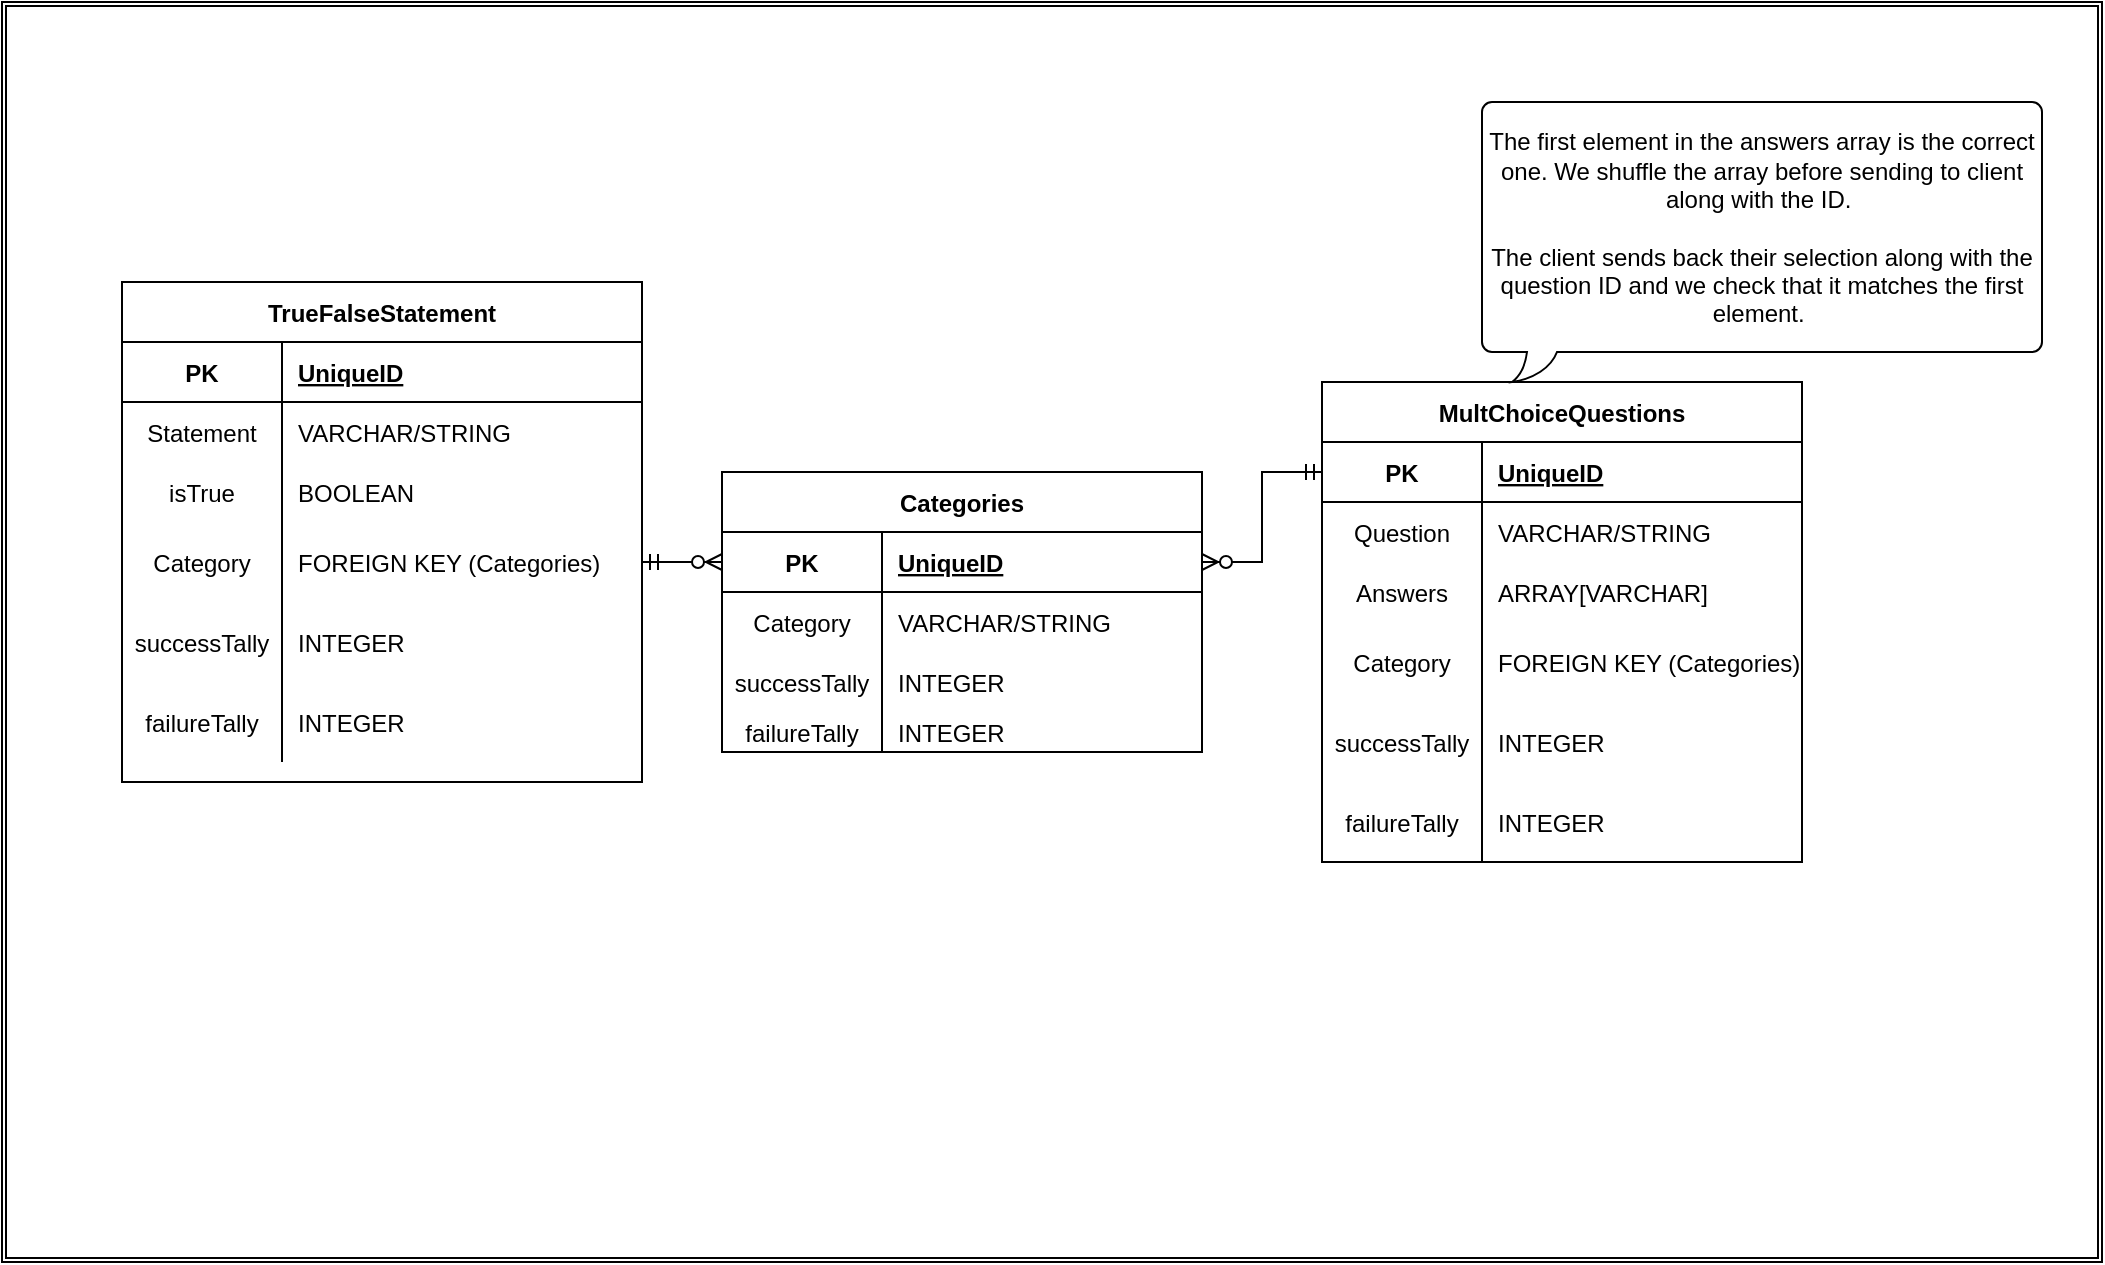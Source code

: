 <mxfile version="20.4.2" type="github">
  <diagram id="othMuNroz8k8Zkh1UlyM" name="Page-1">
    <mxGraphModel dx="1422" dy="3136" grid="1" gridSize="10" guides="1" tooltips="1" connect="1" arrows="1" fold="1" page="1" pageScale="1" pageWidth="1654" pageHeight="2336" math="0" shadow="0">
      <root>
        <mxCell id="0" />
        <mxCell id="1" parent="0" />
        <mxCell id="A3tnymUUOZcjtxlYK-Pr-56" value="" style="shape=ext;double=1;rounded=0;whiteSpace=wrap;html=1;" vertex="1" parent="1">
          <mxGeometry x="40" y="-20" width="1050" height="630" as="geometry" />
        </mxCell>
        <mxCell id="A3tnymUUOZcjtxlYK-Pr-3" value="TrueFalseStatement" style="shape=table;startSize=30;container=1;collapsible=1;childLayout=tableLayout;fixedRows=1;rowLines=0;fontStyle=1;align=center;resizeLast=1;" vertex="1" parent="1">
          <mxGeometry x="100" y="120" width="260" height="250" as="geometry" />
        </mxCell>
        <mxCell id="A3tnymUUOZcjtxlYK-Pr-4" value="" style="shape=tableRow;horizontal=0;startSize=0;swimlaneHead=0;swimlaneBody=0;fillColor=none;collapsible=0;dropTarget=0;points=[[0,0.5],[1,0.5]];portConstraint=eastwest;top=0;left=0;right=0;bottom=1;" vertex="1" parent="A3tnymUUOZcjtxlYK-Pr-3">
          <mxGeometry y="30" width="260" height="30" as="geometry" />
        </mxCell>
        <mxCell id="A3tnymUUOZcjtxlYK-Pr-5" value="PK" style="shape=partialRectangle;connectable=0;fillColor=none;top=0;left=0;bottom=0;right=0;fontStyle=1;overflow=hidden;" vertex="1" parent="A3tnymUUOZcjtxlYK-Pr-4">
          <mxGeometry width="80" height="30" as="geometry">
            <mxRectangle width="80" height="30" as="alternateBounds" />
          </mxGeometry>
        </mxCell>
        <mxCell id="A3tnymUUOZcjtxlYK-Pr-6" value="UniqueID" style="shape=partialRectangle;connectable=0;fillColor=none;top=0;left=0;bottom=0;right=0;align=left;spacingLeft=6;fontStyle=5;overflow=hidden;" vertex="1" parent="A3tnymUUOZcjtxlYK-Pr-4">
          <mxGeometry x="80" width="180" height="30" as="geometry">
            <mxRectangle width="180" height="30" as="alternateBounds" />
          </mxGeometry>
        </mxCell>
        <mxCell id="A3tnymUUOZcjtxlYK-Pr-7" value="" style="shape=tableRow;horizontal=0;startSize=0;swimlaneHead=0;swimlaneBody=0;fillColor=none;collapsible=0;dropTarget=0;points=[[0,0.5],[1,0.5]];portConstraint=eastwest;top=0;left=0;right=0;bottom=0;" vertex="1" parent="A3tnymUUOZcjtxlYK-Pr-3">
          <mxGeometry y="60" width="260" height="30" as="geometry" />
        </mxCell>
        <mxCell id="A3tnymUUOZcjtxlYK-Pr-8" value="Statement" style="shape=partialRectangle;connectable=0;fillColor=none;top=0;left=0;bottom=0;right=0;editable=1;overflow=hidden;" vertex="1" parent="A3tnymUUOZcjtxlYK-Pr-7">
          <mxGeometry width="80" height="30" as="geometry">
            <mxRectangle width="80" height="30" as="alternateBounds" />
          </mxGeometry>
        </mxCell>
        <mxCell id="A3tnymUUOZcjtxlYK-Pr-9" value="VARCHAR/STRING" style="shape=partialRectangle;connectable=0;fillColor=none;top=0;left=0;bottom=0;right=0;align=left;spacingLeft=6;overflow=hidden;" vertex="1" parent="A3tnymUUOZcjtxlYK-Pr-7">
          <mxGeometry x="80" width="180" height="30" as="geometry">
            <mxRectangle width="180" height="30" as="alternateBounds" />
          </mxGeometry>
        </mxCell>
        <mxCell id="A3tnymUUOZcjtxlYK-Pr-10" value="" style="shape=tableRow;horizontal=0;startSize=0;swimlaneHead=0;swimlaneBody=0;fillColor=none;collapsible=0;dropTarget=0;points=[[0,0.5],[1,0.5]];portConstraint=eastwest;top=0;left=0;right=0;bottom=0;" vertex="1" parent="A3tnymUUOZcjtxlYK-Pr-3">
          <mxGeometry y="90" width="260" height="30" as="geometry" />
        </mxCell>
        <mxCell id="A3tnymUUOZcjtxlYK-Pr-11" value="isTrue" style="shape=partialRectangle;connectable=0;fillColor=none;top=0;left=0;bottom=0;right=0;editable=1;overflow=hidden;" vertex="1" parent="A3tnymUUOZcjtxlYK-Pr-10">
          <mxGeometry width="80" height="30" as="geometry">
            <mxRectangle width="80" height="30" as="alternateBounds" />
          </mxGeometry>
        </mxCell>
        <mxCell id="A3tnymUUOZcjtxlYK-Pr-12" value="BOOLEAN" style="shape=partialRectangle;connectable=0;fillColor=none;top=0;left=0;bottom=0;right=0;align=left;spacingLeft=6;overflow=hidden;" vertex="1" parent="A3tnymUUOZcjtxlYK-Pr-10">
          <mxGeometry x="80" width="180" height="30" as="geometry">
            <mxRectangle width="180" height="30" as="alternateBounds" />
          </mxGeometry>
        </mxCell>
        <mxCell id="A3tnymUUOZcjtxlYK-Pr-13" value="" style="shape=tableRow;horizontal=0;startSize=0;swimlaneHead=0;swimlaneBody=0;fillColor=none;collapsible=0;dropTarget=0;points=[[0,0.5],[1,0.5]];portConstraint=eastwest;top=0;left=0;right=0;bottom=0;" vertex="1" parent="A3tnymUUOZcjtxlYK-Pr-3">
          <mxGeometry y="120" width="260" height="40" as="geometry" />
        </mxCell>
        <mxCell id="A3tnymUUOZcjtxlYK-Pr-14" value="Category" style="shape=partialRectangle;connectable=0;fillColor=none;top=0;left=0;bottom=0;right=0;editable=1;overflow=hidden;" vertex="1" parent="A3tnymUUOZcjtxlYK-Pr-13">
          <mxGeometry width="80" height="40" as="geometry">
            <mxRectangle width="80" height="40" as="alternateBounds" />
          </mxGeometry>
        </mxCell>
        <mxCell id="A3tnymUUOZcjtxlYK-Pr-15" value="FOREIGN KEY (Categories)" style="shape=partialRectangle;connectable=0;fillColor=none;top=0;left=0;bottom=0;right=0;align=left;spacingLeft=6;overflow=hidden;" vertex="1" parent="A3tnymUUOZcjtxlYK-Pr-13">
          <mxGeometry x="80" width="180" height="40" as="geometry">
            <mxRectangle width="180" height="40" as="alternateBounds" />
          </mxGeometry>
        </mxCell>
        <mxCell id="A3tnymUUOZcjtxlYK-Pr-65" style="shape=tableRow;horizontal=0;startSize=0;swimlaneHead=0;swimlaneBody=0;fillColor=none;collapsible=0;dropTarget=0;points=[[0,0.5],[1,0.5]];portConstraint=eastwest;top=0;left=0;right=0;bottom=0;" vertex="1" parent="A3tnymUUOZcjtxlYK-Pr-3">
          <mxGeometry y="160" width="260" height="40" as="geometry" />
        </mxCell>
        <mxCell id="A3tnymUUOZcjtxlYK-Pr-66" value="successTally" style="shape=partialRectangle;connectable=0;fillColor=none;top=0;left=0;bottom=0;right=0;editable=1;overflow=hidden;" vertex="1" parent="A3tnymUUOZcjtxlYK-Pr-65">
          <mxGeometry width="80" height="40" as="geometry">
            <mxRectangle width="80" height="40" as="alternateBounds" />
          </mxGeometry>
        </mxCell>
        <mxCell id="A3tnymUUOZcjtxlYK-Pr-67" value="INTEGER" style="shape=partialRectangle;connectable=0;fillColor=none;top=0;left=0;bottom=0;right=0;align=left;spacingLeft=6;overflow=hidden;" vertex="1" parent="A3tnymUUOZcjtxlYK-Pr-65">
          <mxGeometry x="80" width="180" height="40" as="geometry">
            <mxRectangle width="180" height="40" as="alternateBounds" />
          </mxGeometry>
        </mxCell>
        <mxCell id="A3tnymUUOZcjtxlYK-Pr-68" style="shape=tableRow;horizontal=0;startSize=0;swimlaneHead=0;swimlaneBody=0;fillColor=none;collapsible=0;dropTarget=0;points=[[0,0.5],[1,0.5]];portConstraint=eastwest;top=0;left=0;right=0;bottom=0;" vertex="1" parent="A3tnymUUOZcjtxlYK-Pr-3">
          <mxGeometry y="200" width="260" height="40" as="geometry" />
        </mxCell>
        <mxCell id="A3tnymUUOZcjtxlYK-Pr-69" value="failureTally" style="shape=partialRectangle;connectable=0;fillColor=none;top=0;left=0;bottom=0;right=0;editable=1;overflow=hidden;" vertex="1" parent="A3tnymUUOZcjtxlYK-Pr-68">
          <mxGeometry width="80" height="40" as="geometry">
            <mxRectangle width="80" height="40" as="alternateBounds" />
          </mxGeometry>
        </mxCell>
        <mxCell id="A3tnymUUOZcjtxlYK-Pr-70" value="INTEGER" style="shape=partialRectangle;connectable=0;fillColor=none;top=0;left=0;bottom=0;right=0;align=left;spacingLeft=6;overflow=hidden;" vertex="1" parent="A3tnymUUOZcjtxlYK-Pr-68">
          <mxGeometry x="80" width="180" height="40" as="geometry">
            <mxRectangle width="180" height="40" as="alternateBounds" />
          </mxGeometry>
        </mxCell>
        <mxCell id="A3tnymUUOZcjtxlYK-Pr-29" value="MultChoiceQuestions" style="shape=table;startSize=30;container=1;collapsible=1;childLayout=tableLayout;fixedRows=1;rowLines=0;fontStyle=1;align=center;resizeLast=1;" vertex="1" parent="1">
          <mxGeometry x="700" y="170" width="240" height="240" as="geometry" />
        </mxCell>
        <mxCell id="A3tnymUUOZcjtxlYK-Pr-30" value="" style="shape=tableRow;horizontal=0;startSize=0;swimlaneHead=0;swimlaneBody=0;fillColor=none;collapsible=0;dropTarget=0;points=[[0,0.5],[1,0.5]];portConstraint=eastwest;top=0;left=0;right=0;bottom=1;" vertex="1" parent="A3tnymUUOZcjtxlYK-Pr-29">
          <mxGeometry y="30" width="240" height="30" as="geometry" />
        </mxCell>
        <mxCell id="A3tnymUUOZcjtxlYK-Pr-31" value="PK" style="shape=partialRectangle;connectable=0;fillColor=none;top=0;left=0;bottom=0;right=0;fontStyle=1;overflow=hidden;" vertex="1" parent="A3tnymUUOZcjtxlYK-Pr-30">
          <mxGeometry width="80" height="30" as="geometry">
            <mxRectangle width="80" height="30" as="alternateBounds" />
          </mxGeometry>
        </mxCell>
        <mxCell id="A3tnymUUOZcjtxlYK-Pr-32" value="UniqueID" style="shape=partialRectangle;connectable=0;fillColor=none;top=0;left=0;bottom=0;right=0;align=left;spacingLeft=6;fontStyle=5;overflow=hidden;" vertex="1" parent="A3tnymUUOZcjtxlYK-Pr-30">
          <mxGeometry x="80" width="160" height="30" as="geometry">
            <mxRectangle width="160" height="30" as="alternateBounds" />
          </mxGeometry>
        </mxCell>
        <mxCell id="A3tnymUUOZcjtxlYK-Pr-33" value="" style="shape=tableRow;horizontal=0;startSize=0;swimlaneHead=0;swimlaneBody=0;fillColor=none;collapsible=0;dropTarget=0;points=[[0,0.5],[1,0.5]];portConstraint=eastwest;top=0;left=0;right=0;bottom=0;" vertex="1" parent="A3tnymUUOZcjtxlYK-Pr-29">
          <mxGeometry y="60" width="240" height="30" as="geometry" />
        </mxCell>
        <mxCell id="A3tnymUUOZcjtxlYK-Pr-34" value="Question" style="shape=partialRectangle;connectable=0;fillColor=none;top=0;left=0;bottom=0;right=0;editable=1;overflow=hidden;" vertex="1" parent="A3tnymUUOZcjtxlYK-Pr-33">
          <mxGeometry width="80" height="30" as="geometry">
            <mxRectangle width="80" height="30" as="alternateBounds" />
          </mxGeometry>
        </mxCell>
        <mxCell id="A3tnymUUOZcjtxlYK-Pr-35" value="VARCHAR/STRING" style="shape=partialRectangle;connectable=0;fillColor=none;top=0;left=0;bottom=0;right=0;align=left;spacingLeft=6;overflow=hidden;" vertex="1" parent="A3tnymUUOZcjtxlYK-Pr-33">
          <mxGeometry x="80" width="160" height="30" as="geometry">
            <mxRectangle width="160" height="30" as="alternateBounds" />
          </mxGeometry>
        </mxCell>
        <mxCell id="A3tnymUUOZcjtxlYK-Pr-36" value="" style="shape=tableRow;horizontal=0;startSize=0;swimlaneHead=0;swimlaneBody=0;fillColor=none;collapsible=0;dropTarget=0;points=[[0,0.5],[1,0.5]];portConstraint=eastwest;top=0;left=0;right=0;bottom=0;" vertex="1" parent="A3tnymUUOZcjtxlYK-Pr-29">
          <mxGeometry y="90" width="240" height="30" as="geometry" />
        </mxCell>
        <mxCell id="A3tnymUUOZcjtxlYK-Pr-37" value="Answers" style="shape=partialRectangle;connectable=0;fillColor=none;top=0;left=0;bottom=0;right=0;editable=1;overflow=hidden;" vertex="1" parent="A3tnymUUOZcjtxlYK-Pr-36">
          <mxGeometry width="80" height="30" as="geometry">
            <mxRectangle width="80" height="30" as="alternateBounds" />
          </mxGeometry>
        </mxCell>
        <mxCell id="A3tnymUUOZcjtxlYK-Pr-38" value="ARRAY[VARCHAR]" style="shape=partialRectangle;connectable=0;fillColor=none;top=0;left=0;bottom=0;right=0;align=left;spacingLeft=6;overflow=hidden;" vertex="1" parent="A3tnymUUOZcjtxlYK-Pr-36">
          <mxGeometry x="80" width="160" height="30" as="geometry">
            <mxRectangle width="160" height="30" as="alternateBounds" />
          </mxGeometry>
        </mxCell>
        <mxCell id="A3tnymUUOZcjtxlYK-Pr-39" value="" style="shape=tableRow;horizontal=0;startSize=0;swimlaneHead=0;swimlaneBody=0;fillColor=none;collapsible=0;dropTarget=0;points=[[0,0.5],[1,0.5]];portConstraint=eastwest;top=0;left=0;right=0;bottom=0;" vertex="1" parent="A3tnymUUOZcjtxlYK-Pr-29">
          <mxGeometry y="120" width="240" height="40" as="geometry" />
        </mxCell>
        <mxCell id="A3tnymUUOZcjtxlYK-Pr-40" value="Category" style="shape=partialRectangle;connectable=0;fillColor=none;top=0;left=0;bottom=0;right=0;editable=1;overflow=hidden;" vertex="1" parent="A3tnymUUOZcjtxlYK-Pr-39">
          <mxGeometry width="80" height="40" as="geometry">
            <mxRectangle width="80" height="40" as="alternateBounds" />
          </mxGeometry>
        </mxCell>
        <mxCell id="A3tnymUUOZcjtxlYK-Pr-41" value="FOREIGN KEY (Categories)" style="shape=partialRectangle;connectable=0;fillColor=none;top=0;left=0;bottom=0;right=0;align=left;spacingLeft=6;overflow=hidden;" vertex="1" parent="A3tnymUUOZcjtxlYK-Pr-39">
          <mxGeometry x="80" width="160" height="40" as="geometry">
            <mxRectangle width="160" height="40" as="alternateBounds" />
          </mxGeometry>
        </mxCell>
        <mxCell id="A3tnymUUOZcjtxlYK-Pr-59" style="shape=tableRow;horizontal=0;startSize=0;swimlaneHead=0;swimlaneBody=0;fillColor=none;collapsible=0;dropTarget=0;points=[[0,0.5],[1,0.5]];portConstraint=eastwest;top=0;left=0;right=0;bottom=0;" vertex="1" parent="A3tnymUUOZcjtxlYK-Pr-29">
          <mxGeometry y="160" width="240" height="40" as="geometry" />
        </mxCell>
        <mxCell id="A3tnymUUOZcjtxlYK-Pr-60" value="successTally" style="shape=partialRectangle;connectable=0;fillColor=none;top=0;left=0;bottom=0;right=0;editable=1;overflow=hidden;" vertex="1" parent="A3tnymUUOZcjtxlYK-Pr-59">
          <mxGeometry width="80" height="40" as="geometry">
            <mxRectangle width="80" height="40" as="alternateBounds" />
          </mxGeometry>
        </mxCell>
        <mxCell id="A3tnymUUOZcjtxlYK-Pr-61" value="INTEGER" style="shape=partialRectangle;connectable=0;fillColor=none;top=0;left=0;bottom=0;right=0;align=left;spacingLeft=6;overflow=hidden;" vertex="1" parent="A3tnymUUOZcjtxlYK-Pr-59">
          <mxGeometry x="80" width="160" height="40" as="geometry">
            <mxRectangle width="160" height="40" as="alternateBounds" />
          </mxGeometry>
        </mxCell>
        <mxCell id="A3tnymUUOZcjtxlYK-Pr-62" style="shape=tableRow;horizontal=0;startSize=0;swimlaneHead=0;swimlaneBody=0;fillColor=none;collapsible=0;dropTarget=0;points=[[0,0.5],[1,0.5]];portConstraint=eastwest;top=0;left=0;right=0;bottom=0;" vertex="1" parent="A3tnymUUOZcjtxlYK-Pr-29">
          <mxGeometry y="200" width="240" height="40" as="geometry" />
        </mxCell>
        <mxCell id="A3tnymUUOZcjtxlYK-Pr-63" value="failureTally" style="shape=partialRectangle;connectable=0;fillColor=none;top=0;left=0;bottom=0;right=0;editable=1;overflow=hidden;" vertex="1" parent="A3tnymUUOZcjtxlYK-Pr-62">
          <mxGeometry width="80" height="40" as="geometry">
            <mxRectangle width="80" height="40" as="alternateBounds" />
          </mxGeometry>
        </mxCell>
        <mxCell id="A3tnymUUOZcjtxlYK-Pr-64" value="INTEGER" style="shape=partialRectangle;connectable=0;fillColor=none;top=0;left=0;bottom=0;right=0;align=left;spacingLeft=6;overflow=hidden;" vertex="1" parent="A3tnymUUOZcjtxlYK-Pr-62">
          <mxGeometry x="80" width="160" height="40" as="geometry">
            <mxRectangle width="160" height="40" as="alternateBounds" />
          </mxGeometry>
        </mxCell>
        <mxCell id="A3tnymUUOZcjtxlYK-Pr-42" value="The first element in the answers array is the correct one. We shuffle the array before sending to client along with the ID.&amp;nbsp;&lt;br&gt;&lt;br&gt;The client sends back their selection along with the question ID and we check that it matches the first element.&amp;nbsp;" style="whiteSpace=wrap;html=1;shape=mxgraph.basic.roundRectCallout;dx=30;dy=15;size=5;boundedLbl=1;" vertex="1" parent="1">
          <mxGeometry x="780" y="30" width="280" height="140" as="geometry" />
        </mxCell>
        <mxCell id="A3tnymUUOZcjtxlYK-Pr-43" value="Categories" style="shape=table;startSize=30;container=1;collapsible=1;childLayout=tableLayout;fixedRows=1;rowLines=0;fontStyle=1;align=center;resizeLast=1;" vertex="1" parent="1">
          <mxGeometry x="400" y="215" width="240" height="140" as="geometry" />
        </mxCell>
        <mxCell id="A3tnymUUOZcjtxlYK-Pr-44" value="" style="shape=tableRow;horizontal=0;startSize=0;swimlaneHead=0;swimlaneBody=0;fillColor=none;collapsible=0;dropTarget=0;points=[[0,0.5],[1,0.5]];portConstraint=eastwest;top=0;left=0;right=0;bottom=1;" vertex="1" parent="A3tnymUUOZcjtxlYK-Pr-43">
          <mxGeometry y="30" width="240" height="30" as="geometry" />
        </mxCell>
        <mxCell id="A3tnymUUOZcjtxlYK-Pr-45" value="PK" style="shape=partialRectangle;connectable=0;fillColor=none;top=0;left=0;bottom=0;right=0;fontStyle=1;overflow=hidden;" vertex="1" parent="A3tnymUUOZcjtxlYK-Pr-44">
          <mxGeometry width="80" height="30" as="geometry">
            <mxRectangle width="80" height="30" as="alternateBounds" />
          </mxGeometry>
        </mxCell>
        <mxCell id="A3tnymUUOZcjtxlYK-Pr-46" value="UniqueID" style="shape=partialRectangle;connectable=0;fillColor=none;top=0;left=0;bottom=0;right=0;align=left;spacingLeft=6;fontStyle=5;overflow=hidden;" vertex="1" parent="A3tnymUUOZcjtxlYK-Pr-44">
          <mxGeometry x="80" width="160" height="30" as="geometry">
            <mxRectangle width="160" height="30" as="alternateBounds" />
          </mxGeometry>
        </mxCell>
        <mxCell id="A3tnymUUOZcjtxlYK-Pr-47" value="" style="shape=tableRow;horizontal=0;startSize=0;swimlaneHead=0;swimlaneBody=0;fillColor=none;collapsible=0;dropTarget=0;points=[[0,0.5],[1,0.5]];portConstraint=eastwest;top=0;left=0;right=0;bottom=0;" vertex="1" parent="A3tnymUUOZcjtxlYK-Pr-43">
          <mxGeometry y="60" width="240" height="30" as="geometry" />
        </mxCell>
        <mxCell id="A3tnymUUOZcjtxlYK-Pr-48" value="Category" style="shape=partialRectangle;connectable=0;fillColor=none;top=0;left=0;bottom=0;right=0;editable=1;overflow=hidden;" vertex="1" parent="A3tnymUUOZcjtxlYK-Pr-47">
          <mxGeometry width="80" height="30" as="geometry">
            <mxRectangle width="80" height="30" as="alternateBounds" />
          </mxGeometry>
        </mxCell>
        <mxCell id="A3tnymUUOZcjtxlYK-Pr-49" value="VARCHAR/STRING" style="shape=partialRectangle;connectable=0;fillColor=none;top=0;left=0;bottom=0;right=0;align=left;spacingLeft=6;overflow=hidden;" vertex="1" parent="A3tnymUUOZcjtxlYK-Pr-47">
          <mxGeometry x="80" width="160" height="30" as="geometry">
            <mxRectangle width="160" height="30" as="alternateBounds" />
          </mxGeometry>
        </mxCell>
        <mxCell id="A3tnymUUOZcjtxlYK-Pr-50" value="" style="shape=tableRow;horizontal=0;startSize=0;swimlaneHead=0;swimlaneBody=0;fillColor=none;collapsible=0;dropTarget=0;points=[[0,0.5],[1,0.5]];portConstraint=eastwest;top=0;left=0;right=0;bottom=0;" vertex="1" parent="A3tnymUUOZcjtxlYK-Pr-43">
          <mxGeometry y="90" width="240" height="30" as="geometry" />
        </mxCell>
        <mxCell id="A3tnymUUOZcjtxlYK-Pr-51" value="successTally" style="shape=partialRectangle;connectable=0;fillColor=none;top=0;left=0;bottom=0;right=0;editable=1;overflow=hidden;" vertex="1" parent="A3tnymUUOZcjtxlYK-Pr-50">
          <mxGeometry width="80" height="30" as="geometry">
            <mxRectangle width="80" height="30" as="alternateBounds" />
          </mxGeometry>
        </mxCell>
        <mxCell id="A3tnymUUOZcjtxlYK-Pr-52" value="INTEGER" style="shape=partialRectangle;connectable=0;fillColor=none;top=0;left=0;bottom=0;right=0;align=left;spacingLeft=6;overflow=hidden;" vertex="1" parent="A3tnymUUOZcjtxlYK-Pr-50">
          <mxGeometry x="80" width="160" height="30" as="geometry">
            <mxRectangle width="160" height="30" as="alternateBounds" />
          </mxGeometry>
        </mxCell>
        <mxCell id="A3tnymUUOZcjtxlYK-Pr-53" value="" style="shape=tableRow;horizontal=0;startSize=0;swimlaneHead=0;swimlaneBody=0;fillColor=none;collapsible=0;dropTarget=0;points=[[0,0.5],[1,0.5]];portConstraint=eastwest;top=0;left=0;right=0;bottom=0;" vertex="1" parent="A3tnymUUOZcjtxlYK-Pr-43">
          <mxGeometry y="120" width="240" height="20" as="geometry" />
        </mxCell>
        <mxCell id="A3tnymUUOZcjtxlYK-Pr-54" value="failureTally" style="shape=partialRectangle;connectable=0;fillColor=none;top=0;left=0;bottom=0;right=0;editable=1;overflow=hidden;" vertex="1" parent="A3tnymUUOZcjtxlYK-Pr-53">
          <mxGeometry width="80" height="20" as="geometry">
            <mxRectangle width="80" height="20" as="alternateBounds" />
          </mxGeometry>
        </mxCell>
        <mxCell id="A3tnymUUOZcjtxlYK-Pr-55" value="INTEGER" style="shape=partialRectangle;connectable=0;fillColor=none;top=0;left=0;bottom=0;right=0;align=left;spacingLeft=6;overflow=hidden;" vertex="1" parent="A3tnymUUOZcjtxlYK-Pr-53">
          <mxGeometry x="80" width="160" height="20" as="geometry">
            <mxRectangle width="160" height="20" as="alternateBounds" />
          </mxGeometry>
        </mxCell>
        <mxCell id="A3tnymUUOZcjtxlYK-Pr-57" value="" style="edgeStyle=entityRelationEdgeStyle;fontSize=12;html=1;endArrow=ERzeroToMany;startArrow=ERmandOne;rounded=0;entryX=0;entryY=0.5;entryDx=0;entryDy=0;" edge="1" parent="1" source="A3tnymUUOZcjtxlYK-Pr-13" target="A3tnymUUOZcjtxlYK-Pr-44">
          <mxGeometry width="100" height="100" relative="1" as="geometry">
            <mxPoint x="110" y="450" as="sourcePoint" />
            <mxPoint x="210" y="350" as="targetPoint" />
          </mxGeometry>
        </mxCell>
        <mxCell id="A3tnymUUOZcjtxlYK-Pr-58" value="" style="edgeStyle=entityRelationEdgeStyle;fontSize=12;html=1;endArrow=ERzeroToMany;startArrow=ERmandOne;rounded=0;entryX=1;entryY=0.5;entryDx=0;entryDy=0;exitX=0;exitY=0.5;exitDx=0;exitDy=0;" edge="1" parent="1" source="A3tnymUUOZcjtxlYK-Pr-30" target="A3tnymUUOZcjtxlYK-Pr-44">
          <mxGeometry width="100" height="100" relative="1" as="geometry">
            <mxPoint x="560" y="211" as="sourcePoint" />
            <mxPoint x="620" y="380" as="targetPoint" />
          </mxGeometry>
        </mxCell>
      </root>
    </mxGraphModel>
  </diagram>
</mxfile>
